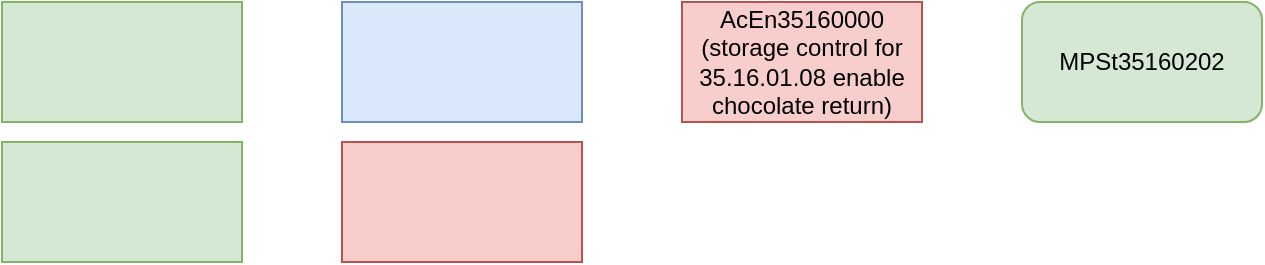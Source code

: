 <mxfile version="12.4.3" type="github" pages="1"><diagram id="ILspVHVsT8qx_DbT6DRt" name="Page-1"><mxGraphModel dx="1001" dy="922" grid="1" gridSize="10" guides="1" tooltips="1" connect="1" arrows="1" fold="1" page="1" pageScale="1" pageWidth="827" pageHeight="1169" math="0" shadow="0"><root><mxCell id="0"/><mxCell id="1" parent="0"/><mxCell id="tB0E_YiRaNHaUSFl-zGJ-1" value="AcEn35160000&lt;br&gt;(storage control for 35.16.01.08 enable chocolate return)" style="rounded=0;whiteSpace=wrap;html=1;fillColor=#f8cecc;strokeColor=#b85450;" vertex="1" parent="1"><mxGeometry x="400" y="80" width="120" height="60" as="geometry"/></mxCell><mxCell id="tB0E_YiRaNHaUSFl-zGJ-2" value="MPSt35160202" style="rounded=1;whiteSpace=wrap;html=1;fillColor=#d5e8d4;strokeColor=#82b366;" vertex="1" parent="1"><mxGeometry x="570" y="80" width="120" height="60" as="geometry"/></mxCell><mxCell id="tB0E_YiRaNHaUSFl-zGJ-3" value="" style="rounded=0;whiteSpace=wrap;html=1;fillColor=#d5e8d4;strokeColor=#82b366;" vertex="1" parent="1"><mxGeometry x="60" y="80" width="120" height="60" as="geometry"/></mxCell><mxCell id="tB0E_YiRaNHaUSFl-zGJ-4" value="" style="rounded=0;whiteSpace=wrap;html=1;fillColor=#d5e8d4;strokeColor=#82b366;" vertex="1" parent="1"><mxGeometry x="60" y="150" width="120" height="60" as="geometry"/></mxCell><mxCell id="tB0E_YiRaNHaUSFl-zGJ-5" value="" style="rounded=0;whiteSpace=wrap;html=1;fillColor=#f8cecc;strokeColor=#b85450;" vertex="1" parent="1"><mxGeometry x="230" y="150" width="120" height="60" as="geometry"/></mxCell><mxCell id="tB0E_YiRaNHaUSFl-zGJ-6" value="" style="rounded=0;whiteSpace=wrap;html=1;fillColor=#dae8fc;strokeColor=#6c8ebf;" vertex="1" parent="1"><mxGeometry x="230" y="80" width="120" height="60" as="geometry"/></mxCell></root></mxGraphModel></diagram></mxfile>